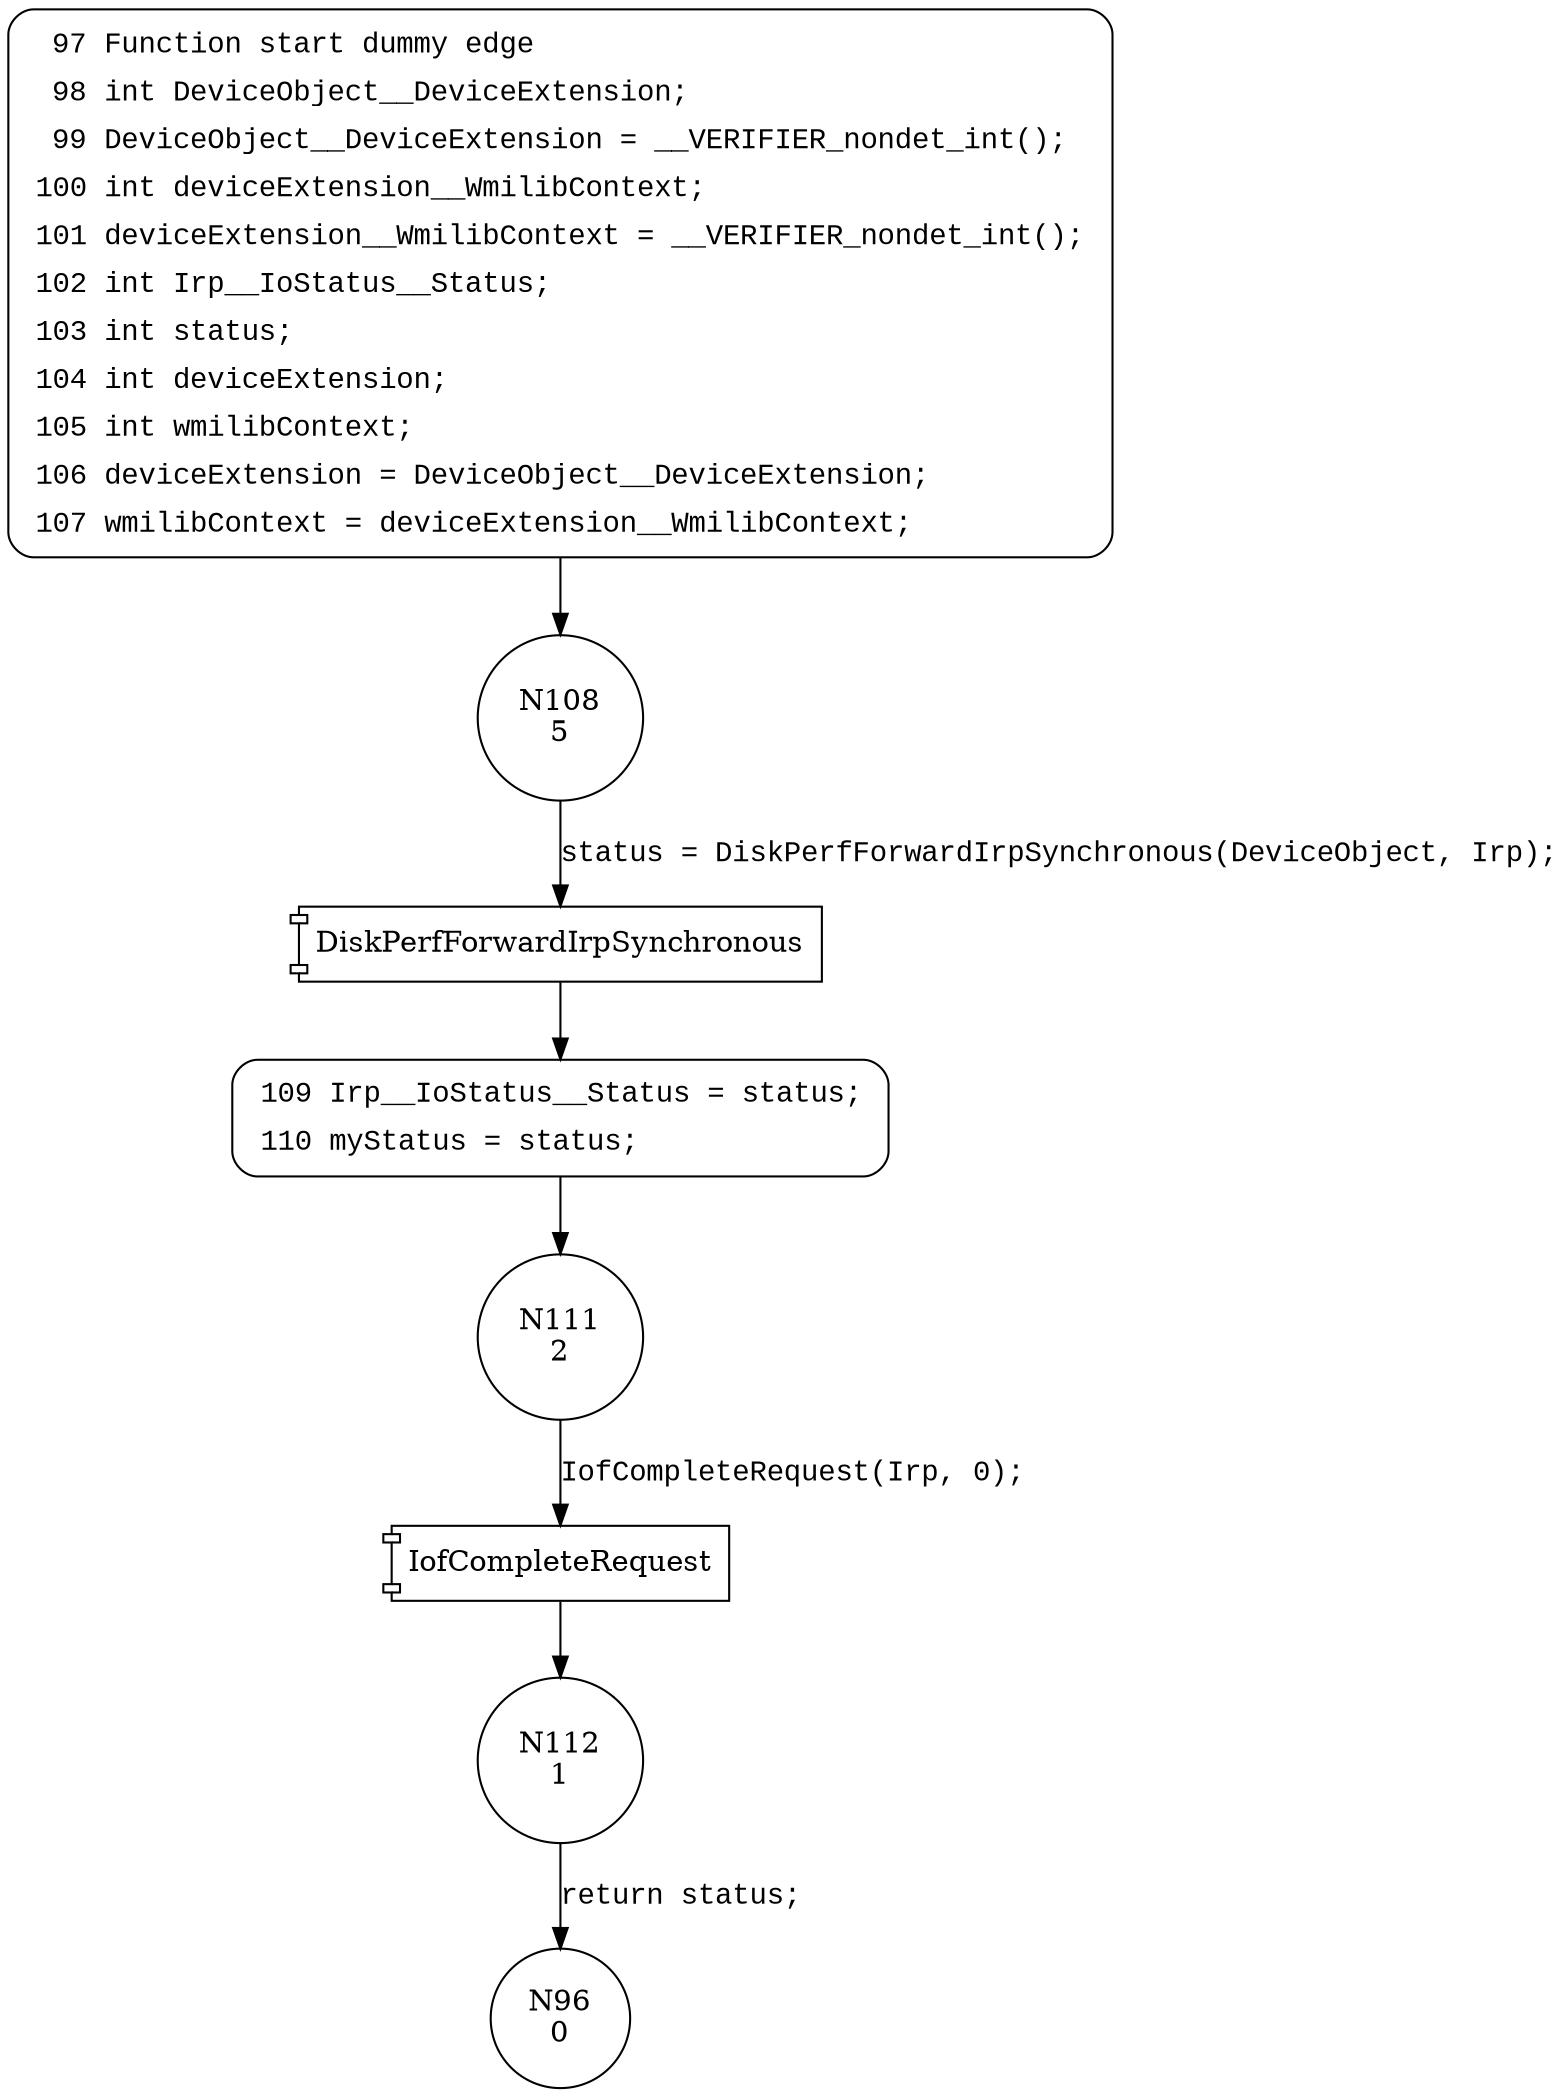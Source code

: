 digraph DiskPerfRemoveDevice {
108 [shape="circle" label="N108\n5"]
109 [shape="circle" label="N109\n4"]
111 [shape="circle" label="N111\n2"]
112 [shape="circle" label="N112\n1"]
96 [shape="circle" label="N96\n0"]
97 [style="filled,bold" penwidth="1" fillcolor="white" fontname="Courier New" shape="Mrecord" label=<<table border="0" cellborder="0" cellpadding="3" bgcolor="white"><tr><td align="right">97</td><td align="left">Function start dummy edge</td></tr><tr><td align="right">98</td><td align="left">int DeviceObject__DeviceExtension;</td></tr><tr><td align="right">99</td><td align="left">DeviceObject__DeviceExtension = __VERIFIER_nondet_int();</td></tr><tr><td align="right">100</td><td align="left">int deviceExtension__WmilibContext;</td></tr><tr><td align="right">101</td><td align="left">deviceExtension__WmilibContext = __VERIFIER_nondet_int();</td></tr><tr><td align="right">102</td><td align="left">int Irp__IoStatus__Status;</td></tr><tr><td align="right">103</td><td align="left">int status;</td></tr><tr><td align="right">104</td><td align="left">int deviceExtension;</td></tr><tr><td align="right">105</td><td align="left">int wmilibContext;</td></tr><tr><td align="right">106</td><td align="left">deviceExtension = DeviceObject__DeviceExtension;</td></tr><tr><td align="right">107</td><td align="left">wmilibContext = deviceExtension__WmilibContext;</td></tr></table>>]
97 -> 108[label=""]
109 [style="filled,bold" penwidth="1" fillcolor="white" fontname="Courier New" shape="Mrecord" label=<<table border="0" cellborder="0" cellpadding="3" bgcolor="white"><tr><td align="right">109</td><td align="left">Irp__IoStatus__Status = status;</td></tr><tr><td align="right">110</td><td align="left">myStatus = status;</td></tr></table>>]
109 -> 111[label=""]
100048 [shape="component" label="DiskPerfForwardIrpSynchronous"]
108 -> 100048 [label="status = DiskPerfForwardIrpSynchronous(DeviceObject, Irp);" fontname="Courier New"]
100048 -> 109 [label="" fontname="Courier New"]
100049 [shape="component" label="IofCompleteRequest"]
111 -> 100049 [label="IofCompleteRequest(Irp, 0);" fontname="Courier New"]
100049 -> 112 [label="" fontname="Courier New"]
112 -> 96 [label="return status;" fontname="Courier New"]
}